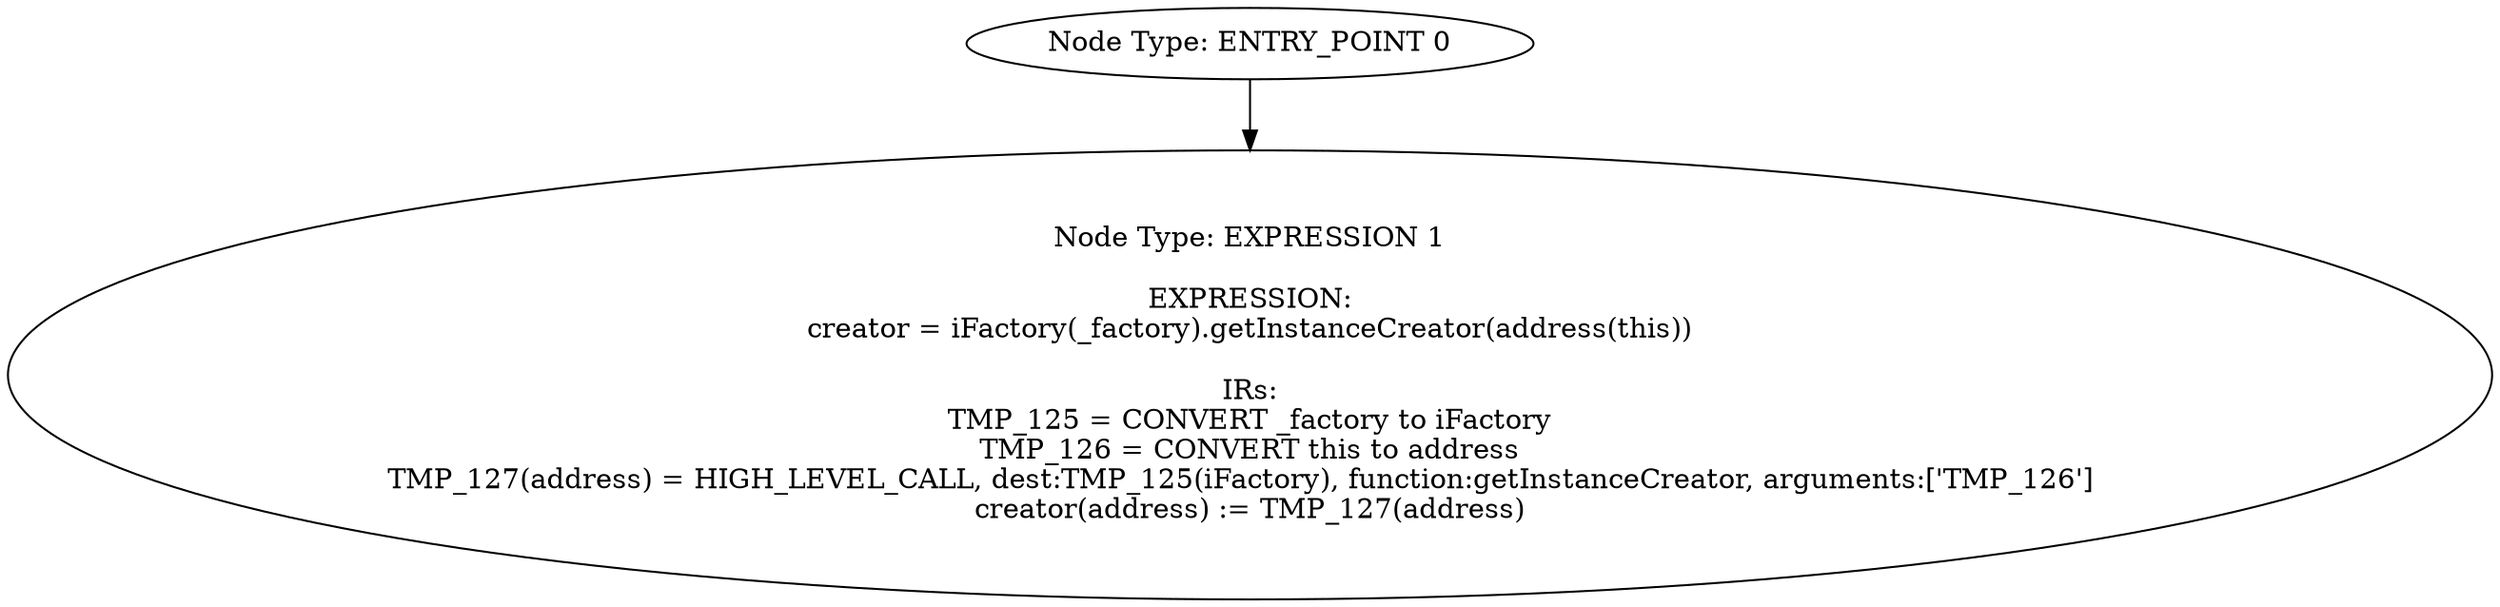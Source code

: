 digraph{
0[label="Node Type: ENTRY_POINT 0
"];
0->1;
1[label="Node Type: EXPRESSION 1

EXPRESSION:
creator = iFactory(_factory).getInstanceCreator(address(this))

IRs:
TMP_125 = CONVERT _factory to iFactory
TMP_126 = CONVERT this to address
TMP_127(address) = HIGH_LEVEL_CALL, dest:TMP_125(iFactory), function:getInstanceCreator, arguments:['TMP_126']  
creator(address) := TMP_127(address)"];
}
